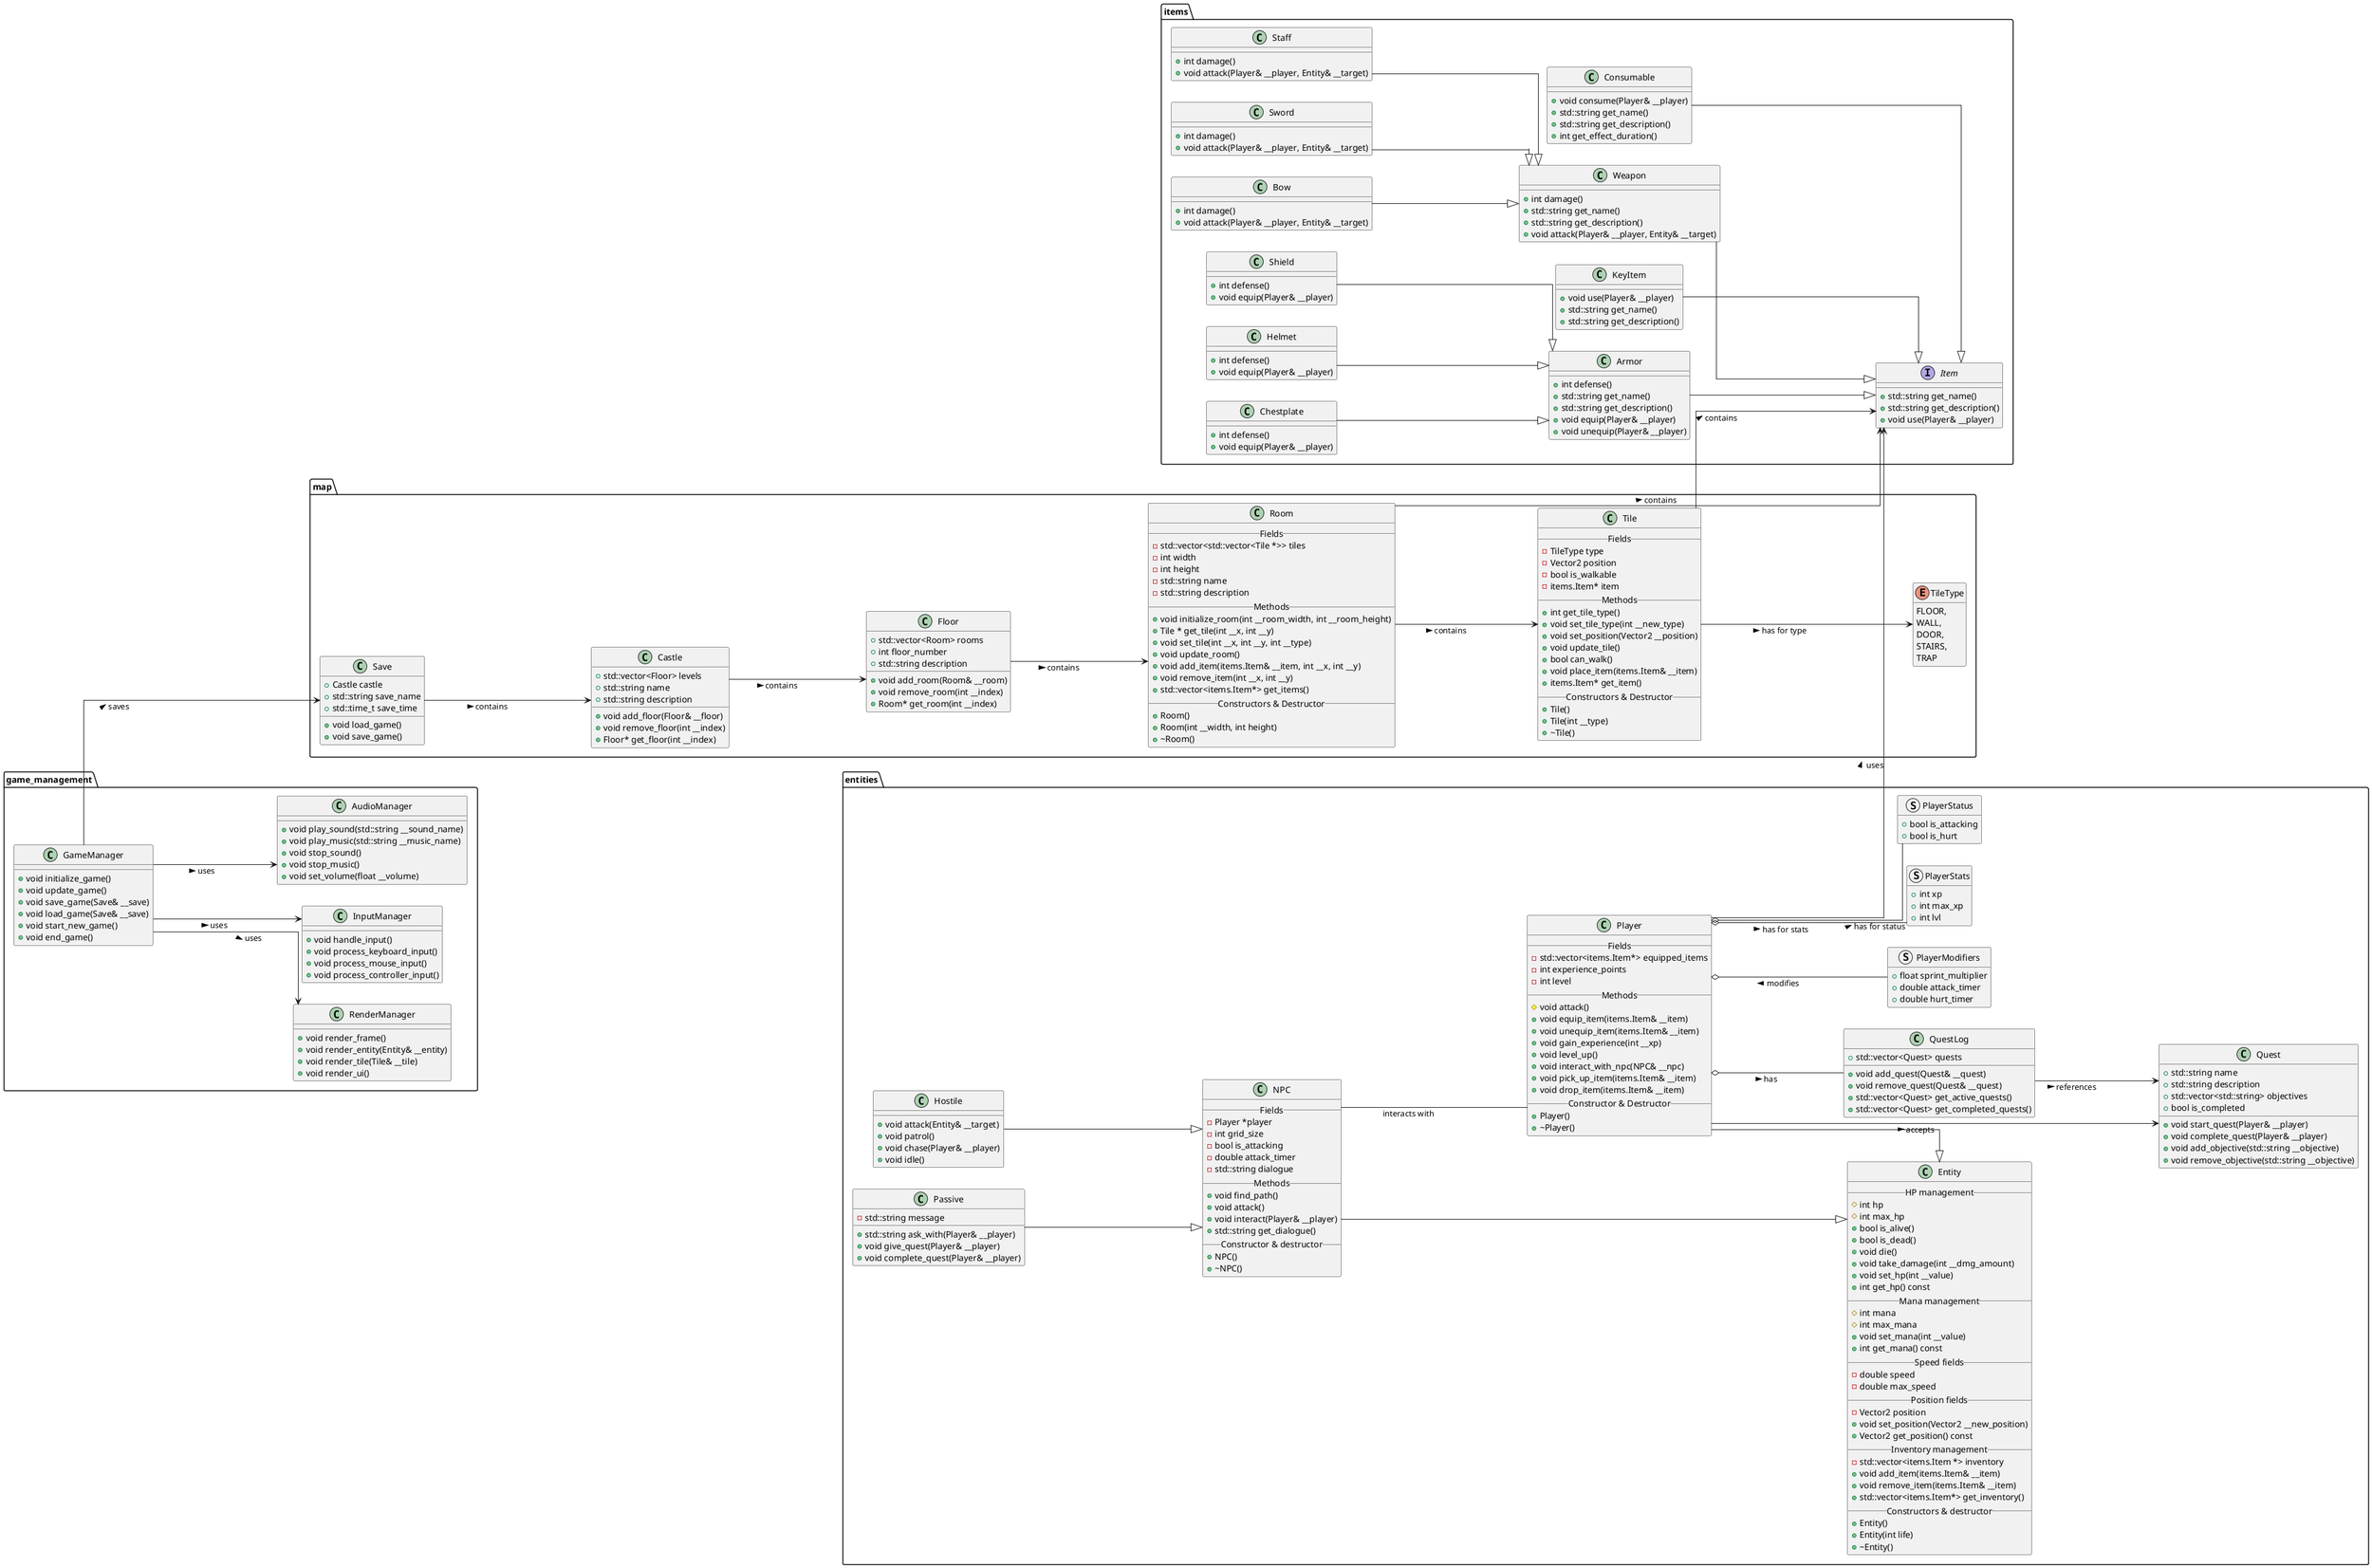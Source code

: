 @startuml

left to right direction
skinparam ranksep 200

hide enum methods
hide struct methods
skinparam linetype ortho

package items
{
	interface Item
}

package map
{
	class Castle
	{
		+std::vector<Floor> levels
		+std::string name
		+std::string description
		+void add_floor(Floor& __floor)
		+void remove_floor(int __index)
		+Floor* get_floor(int __index)
	}

	class Floor
	{
		+std::vector<Room> rooms
		+int floor_number
		+std::string description
		+void add_room(Room& __room)
		+void remove_room(int __index)
		+Room* get_room(int __index)
	}

	class Room
	{
		__ Fields __
		-std::vector<std::vector<Tile *>> tiles
		-int width
		-int height
		-std::string name
		-std::string description
		__ Methods __
		+void initialize_room(int __room_width, int __room_height)
		+Tile * get_tile(int __x, int __y)
		+void set_tile(int __x, int __y, int __type)
		+void update_room()
		+void add_item(items.Item& __item, int __x, int __y)
		+void remove_item(int __x, int __y)
		+std::vector<items.Item*> get_items()
		__ Constructors & Destructor __
		+Room()
		+Room(int __width, int height)
		+~Room()
	}

	class Save
	{
		+Castle castle
		+std::string save_name
		+std::time_t save_time
		+void load_game()
		+void save_game()
	}

	class Tile
	{
		__ Fields __
		-TileType type
		-Vector2 position
		-bool is_walkable
		-items.Item* item
		__ Methods __
		+int get_tile_type()
		+void set_tile_type(int __new_type)
		+void set_position(Vector2 __position)
		+void update_tile()
		+bool can_walk()
		+void place_item(items.Item& __item)
		+items.Item* get_item()
		__ Constructors & Destructor __
		+Tile()
		+Tile(int __type)
		+~Tile()
	}

	enum TileType
	{
		FLOOR,
		WALL,
		DOOR,
		STAIRS,
		TRAP
	}

	Castle --> Floor : > contains
	Floor --> Room : > contains
	Room --> Tile : > contains
	Room --> items.Item : > contains
	Save --> Castle : > contains
	Tile --> TileType : > has for type
	Tile --> items.Item : > contains
}

package items
{
	class Consumable
	{
		+void consume(Player& __player)
		+std::string get_name()
		+std::string get_description()
		+int get_effect_duration()
	}

	interface Item
	{
		+std::string get_name()
		+std::string get_description()
		+void use(Player& __player)
	}

	class Weapon
	{
		+int damage()
		+std::string get_name()
		+std::string get_description()
		+void attack(Player& __player, Entity& __target)
	}

	class Sword
	{
		+int damage()
		+void attack(Player& __player, Entity& __target)
	}

	class Bow
	{
		+int damage()
		+void attack(Player& __player, Entity& __target)
	}

	class Staff
	{
		+int damage()
		+void attack(Player& __player, Entity& __target)
	}

	class KeyItem
	{
		+void use(Player& __player)
		+std::string get_name()
		+std::string get_description()
	}

	class Armor
	{
		+int defense()
		+std::string get_name()
		+std::string get_description()
		+void equip(Player& __player)
		+void unequip(Player& __player)
	}

	class Helmet
	{
		+int defense()
		+void equip(Player& __player)
	}

	class Chestplate
	{
		+int defense()
		+void equip(Player& __player)
	}

	class Shield
	{
		+int defense()
		+void equip(Player& __player)
	}

	Consumable --|> Item
	Weapon --|> Item
	KeyItem --|> Item
	Armor --|> Item
	Sword --|> Weapon
	Bow --|> Weapon
	Staff --|> Weapon
	Helmet --|> Armor
	Chestplate --|> Armor
	Shield --|> Armor
}

package entities
{
	class Entity
	{
		__ HP management __
		#int hp
		#int max_hp
		+bool is_alive()
		+bool is_dead()
		+void die()
		+void take_damage(int __dmg_amount)
		+void set_hp(int __value)
		+int get_hp() const
		__ Mana management __
		#int mana
		#int max_mana
		+void set_mana(int __value)
		+int get_mana() const
		__ Speed fields __
		-double speed
		-double max_speed
		__ Position fields __
		-Vector2 position
		+void set_position(Vector2 __new_position)
		+Vector2 get_position() const
		__ Inventory management __
		-std::vector<items.Item *> inventory
		+void add_item(items.Item& __item)
		+void remove_item(items.Item& __item)
		+std::vector<items.Item*> get_inventory()
		__ Constructors & destructor __
		+Entity()
		+Entity(int life)
		+~Entity()
	}

	class Hostile
	{
		+void attack(Entity& __target)
		+void patrol()
		+void chase(Player& __player)
		+void idle()
	}

	class NPC
	{
		__ Fields __
		-Player *player
		-int grid_size
		-bool is_attacking
		-double attack_timer
		-std::string dialogue
		__ Methods __
		+void find_path()
		+void attack()
		+void interact(Player& __player)
		+std::string get_dialogue()
		__ Constructor & destructor __
		+NPC()
		+~NPC()
	}

	class Passive
	{
		-std::string message
		+std::string ask_with(Player& __player)
		+void give_quest(Player& __player)
		+void complete_quest(Player& __player)
	}

	class Player
	{
		__ Fields __
		-std::vector<items.Item*> equipped_items
		-int experience_points
		-int level
		__ Methods __
		#void attack()
		+void equip_item(items.Item& __item)
		+void unequip_item(items.Item& __item)
		+void gain_experience(int __xp)
		+void level_up()
		+void interact_with_npc(NPC& __npc)
		+void pick_up_item(items.Item& __item)
		+void drop_item(items.Item& __item)
		__ Constructor & Destructor __
		+Player()
		+~Player()
	}

	struct PlayerModifiers
	{
		+float sprint_multiplier
		+double attack_timer
		+double hurt_timer
		+void apply_modifiers(Player& __player)
	}

	struct PlayerStats
	{
		+int xp
		+int max_xp
		+int lvl
		+void update_stats(Player& __player)
	}

	struct PlayerStatus
	{
		+bool is_attacking
		+bool is_hurt
		+void update_status(Player& __player)
	}

	class Quest
	{
		+std::string name
		+std::string description
		+std::vector<std::string> objectives
		+bool is_completed
		+void start_quest(Player& __player)
		+void complete_quest(Player& __player)
		+void add_objective(std::string __objective)
		+void remove_objective(std::string __objective)
	}

	class QuestLog
	{
		+std::vector<Quest> quests
		+void add_quest(Quest& __quest)
		+void remove_quest(Quest& __quest)
		+std::vector<Quest> get_active_quests()
		+std::vector<Quest> get_completed_quests()
	}

	Hostile --|> NPC
	NPC --|> Entity
	NPC -- Player : interacts with
	Player --> items.Item : > uses
	Player --|> Entity
	Player o-- PlayerModifiers : < modifies
	Player o-- PlayerStats : > has for stats
	Player o-- PlayerStatus : > has for status
	Player --> Quest : > accepts
	Player o-- QuestLog : > has
	Passive --|> NPC
	QuestLog --> Quest : > references
}

package game_management
{
	class GameManager
	{
		+void initialize_game()
		+void update_game()
		+void save_game(Save& __save)
		+void load_game(Save& __save)
		+void start_new_game()
		+void end_game()
	}

	class InputManager
	{
		+void handle_input()
		+void process_keyboard_input()
		+void process_mouse_input()
		+void process_controller_input()
	}

	class AudioManager
	{
		+void play_sound(std::string __sound_name)
		+void play_music(std::string __music_name)
		+void stop_sound()
		+void stop_music()
		+void set_volume(float __volume)
	}

	class RenderManager
	{
		+void render_frame()
		+void render_entity(Entity& __entity)
		+void render_tile(Tile& __tile)
		+void render_ui()
	}

	GameManager --> map.Save : > saves
	GameManager --> InputManager : > uses
	GameManager --> AudioManager : > uses
	GameManager --> RenderManager : > uses
}

@enduml
